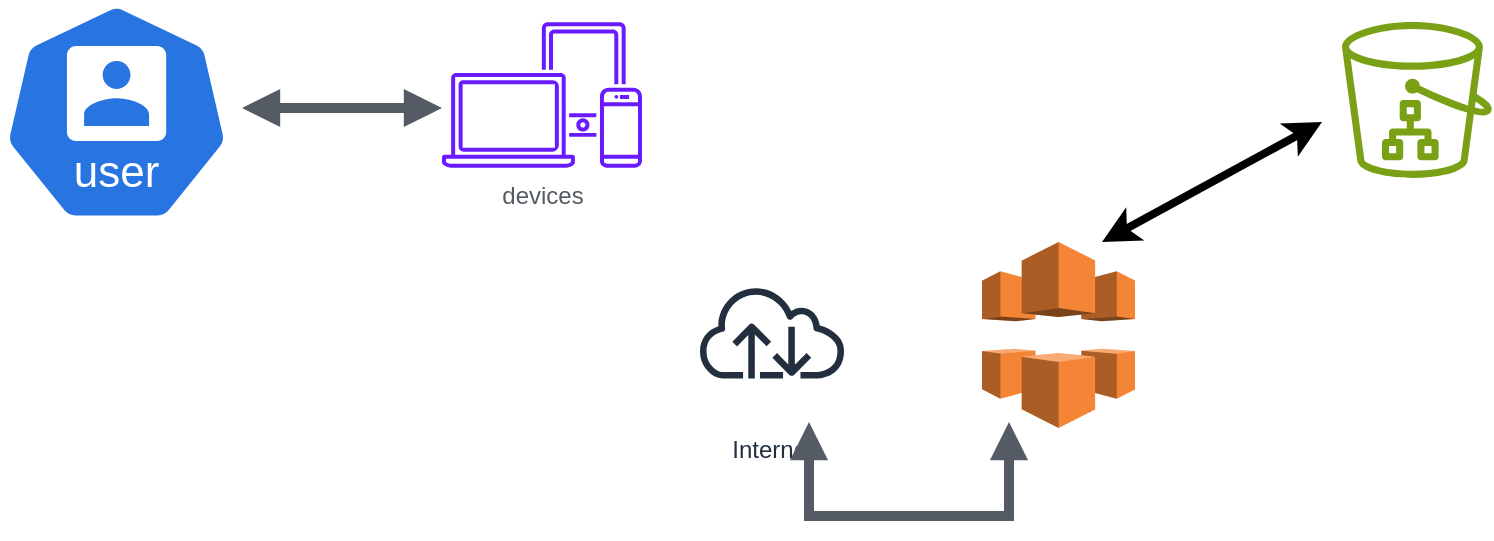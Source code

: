 <mxfile version="26.1.0">
  <diagram name="Page-1" id="vrMkvB33sxHrUC-OY-xE">
    <mxGraphModel dx="934" dy="525" grid="1" gridSize="10" guides="1" tooltips="1" connect="1" arrows="1" fold="1" page="1" pageScale="1" pageWidth="850" pageHeight="1100" math="0" shadow="0">
      <root>
        <mxCell id="0" />
        <mxCell id="1" parent="0" />
        <mxCell id="hCwQTD3uWZ0XbX2DvLEV-1" value="" style="sketch=0;outlineConnect=0;fontColor=#232F3E;gradientColor=none;fillColor=#7AA116;strokeColor=none;dashed=0;verticalLabelPosition=bottom;verticalAlign=top;align=center;html=1;fontSize=12;fontStyle=0;aspect=fixed;pointerEvents=1;shape=mxgraph.aws4.simple_storage_service_directory_bucket;" vertex="1" parent="1">
          <mxGeometry x="700" y="110" width="75" height="78" as="geometry" />
        </mxCell>
        <mxCell id="hCwQTD3uWZ0XbX2DvLEV-2" value="" style="outlineConnect=0;dashed=0;verticalLabelPosition=bottom;verticalAlign=top;align=center;html=1;shape=mxgraph.aws3.cloudfront;fillColor=#F58536;gradientColor=none;" vertex="1" parent="1">
          <mxGeometry x="520" y="220" width="76.5" height="93" as="geometry" />
        </mxCell>
        <mxCell id="hCwQTD3uWZ0XbX2DvLEV-3" value="" style="aspect=fixed;sketch=0;html=1;dashed=0;whitespace=wrap;verticalLabelPosition=bottom;verticalAlign=top;fillColor=#2875E2;strokeColor=#ffffff;points=[[0.005,0.63,0],[0.1,0.2,0],[0.9,0.2,0],[0.5,0,0],[0.995,0.63,0],[0.72,0.99,0],[0.5,1,0],[0.28,0.99,0]];shape=mxgraph.kubernetes.icon2;kubernetesLabel=1;prIcon=user" vertex="1" parent="1">
          <mxGeometry x="30" y="100" width="114.58" height="110" as="geometry" />
        </mxCell>
        <mxCell id="hCwQTD3uWZ0XbX2DvLEV-6" value="Internet" style="sketch=0;outlineConnect=0;fontColor=#232F3E;gradientColor=none;strokeColor=#232F3E;fillColor=#ffffff;dashed=0;verticalLabelPosition=bottom;verticalAlign=top;align=center;html=1;fontSize=12;fontStyle=0;aspect=fixed;shape=mxgraph.aws4.resourceIcon;resIcon=mxgraph.aws4.internet;" vertex="1" parent="1">
          <mxGeometry x="370" y="220" width="90" height="90" as="geometry" />
        </mxCell>
        <mxCell id="hCwQTD3uWZ0XbX2DvLEV-8" value="devices" style="sketch=0;outlineConnect=0;gradientColor=none;fontColor=#545B64;strokeColor=none;fillColor=#691AFF;dashed=0;verticalLabelPosition=bottom;verticalAlign=top;align=center;html=1;fontSize=12;fontStyle=0;aspect=fixed;shape=mxgraph.aws4.illustration_devices;pointerEvents=1" vertex="1" parent="1">
          <mxGeometry x="250" y="110" width="100" height="73" as="geometry" />
        </mxCell>
        <mxCell id="hCwQTD3uWZ0XbX2DvLEV-12" value="" style="edgeStyle=orthogonalEdgeStyle;html=1;endArrow=block;elbow=vertical;startArrow=block;startFill=1;endFill=1;strokeColor=#545B64;rounded=0;strokeWidth=5;" edge="1" parent="1">
          <mxGeometry width="100" relative="1" as="geometry">
            <mxPoint x="150" y="153" as="sourcePoint" />
            <mxPoint x="250" y="153" as="targetPoint" />
          </mxGeometry>
        </mxCell>
        <mxCell id="hCwQTD3uWZ0XbX2DvLEV-13" value="" style="edgeStyle=orthogonalEdgeStyle;html=1;endArrow=block;elbow=vertical;startArrow=block;startFill=1;endFill=1;strokeColor=#545B64;rounded=0;strokeWidth=5;" edge="1" parent="1">
          <mxGeometry width="100" relative="1" as="geometry">
            <mxPoint x="433.5" y="310" as="sourcePoint" />
            <mxPoint x="533.5" y="310" as="targetPoint" />
            <Array as="points">
              <mxPoint x="433.5" y="357" />
              <mxPoint x="533.5" y="357" />
            </Array>
          </mxGeometry>
        </mxCell>
        <mxCell id="hCwQTD3uWZ0XbX2DvLEV-20" value="" style="endArrow=classic;startArrow=classic;html=1;rounded=0;strokeWidth=4;" edge="1" parent="1">
          <mxGeometry width="50" height="50" relative="1" as="geometry">
            <mxPoint x="580" y="220" as="sourcePoint" />
            <mxPoint x="690" y="160" as="targetPoint" />
          </mxGeometry>
        </mxCell>
      </root>
    </mxGraphModel>
  </diagram>
</mxfile>
